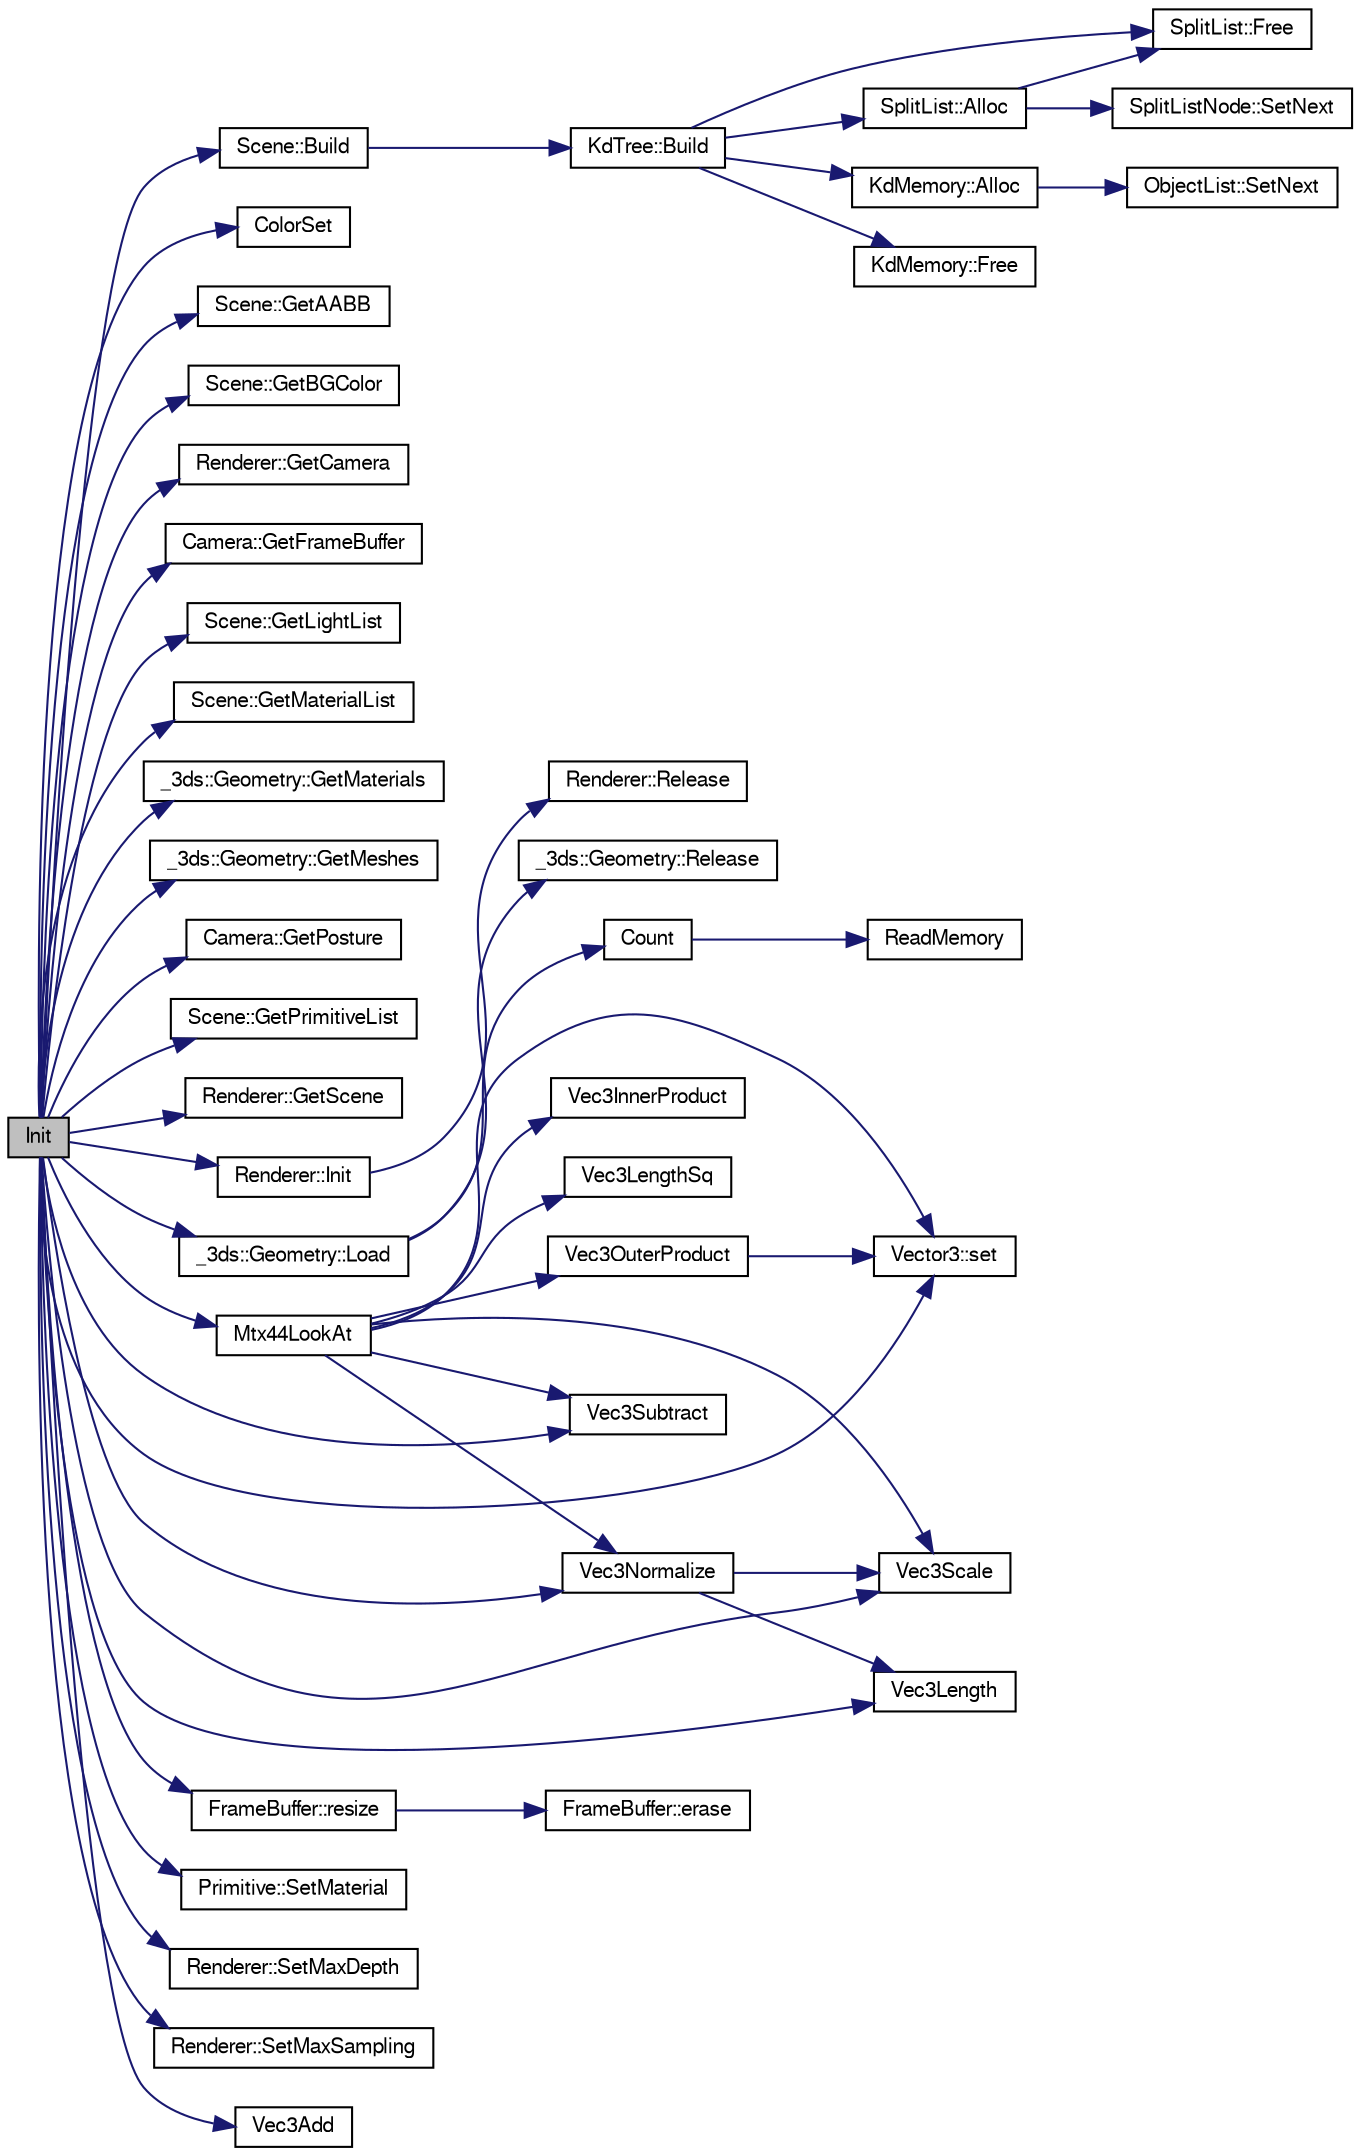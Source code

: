 digraph G
{
  edge [fontname="FreeSans",fontsize="10",labelfontname="FreeSans",labelfontsize="10"];
  node [fontname="FreeSans",fontsize="10",shape=record];
  rankdir=LR;
  Node1 [label="Init",height=0.2,width=0.4,color="black", fillcolor="grey75", style="filled" fontcolor="black"];
  Node1 -> Node2 [color="midnightblue",fontsize="10",style="solid",fontname="FreeSans"];
  Node2 [label="Scene::Build",height=0.2,width=0.4,color="black", fillcolor="white", style="filled",URL="$class_scene.html#a390dae83545e99ada9f708ba972910de"];
  Node2 -> Node3 [color="midnightblue",fontsize="10",style="solid",fontname="FreeSans"];
  Node3 [label="KdTree::Build",height=0.2,width=0.4,color="black", fillcolor="white", style="filled",URL="$class_kd_tree.html#a8c1f1e0be0d3afcdd6fb9d429dd95598"];
  Node3 -> Node4 [color="midnightblue",fontsize="10",style="solid",fontname="FreeSans"];
  Node4 [label="SplitList::Alloc",height=0.2,width=0.4,color="black", fillcolor="white", style="filled",URL="$class_split_list.html#a8dba9a649ba167cf0af6611ea605973a"];
  Node4 -> Node5 [color="midnightblue",fontsize="10",style="solid",fontname="FreeSans"];
  Node5 [label="SplitList::Free",height=0.2,width=0.4,color="black", fillcolor="white", style="filled",URL="$class_split_list.html#aef012fca6581a48a2bd7f3688a7689d8"];
  Node4 -> Node6 [color="midnightblue",fontsize="10",style="solid",fontname="FreeSans"];
  Node6 [label="SplitListNode::SetNext",height=0.2,width=0.4,color="black", fillcolor="white", style="filled",URL="$class_split_list_node.html#a72deceb4e9b5d984e3956d9b57b44e63"];
  Node3 -> Node7 [color="midnightblue",fontsize="10",style="solid",fontname="FreeSans"];
  Node7 [label="KdMemory::Alloc",height=0.2,width=0.4,color="black", fillcolor="white", style="filled",URL="$class_kd_memory.html#a43fc891b579a7762631fa7c854d7b9b8",tooltip="メモリ確保"];
  Node7 -> Node8 [color="midnightblue",fontsize="10",style="solid",fontname="FreeSans"];
  Node8 [label="ObjectList::SetNext",height=0.2,width=0.4,color="black", fillcolor="white", style="filled",URL="$class_object_list.html#a83555c5f01fc4911ba9f4d51aae32dcd"];
  Node3 -> Node5 [color="midnightblue",fontsize="10",style="solid",fontname="FreeSans"];
  Node3 -> Node9 [color="midnightblue",fontsize="10",style="solid",fontname="FreeSans"];
  Node9 [label="KdMemory::Free",height=0.2,width=0.4,color="black", fillcolor="white", style="filled",URL="$class_kd_memory.html#aea9318fa96fbdc87d7281d01ea89fadd"];
  Node1 -> Node10 [color="midnightblue",fontsize="10",style="solid",fontname="FreeSans"];
  Node10 [label="ColorSet",height=0.2,width=0.4,color="black", fillcolor="white", style="filled",URL="$color_8cpp.html#a5263a29993a2851166c488729b01ee85"];
  Node1 -> Node11 [color="midnightblue",fontsize="10",style="solid",fontname="FreeSans"];
  Node11 [label="Scene::GetAABB",height=0.2,width=0.4,color="black", fillcolor="white", style="filled",URL="$class_scene.html#a82fa7a1c66af24e70eb21bbd69a8c3df"];
  Node1 -> Node12 [color="midnightblue",fontsize="10",style="solid",fontname="FreeSans"];
  Node12 [label="Scene::GetBGColor",height=0.2,width=0.4,color="black", fillcolor="white", style="filled",URL="$class_scene.html#a2fbdfb998ad9a6d9ef044becd893aa29"];
  Node1 -> Node13 [color="midnightblue",fontsize="10",style="solid",fontname="FreeSans"];
  Node13 [label="Renderer::GetCamera",height=0.2,width=0.4,color="black", fillcolor="white", style="filled",URL="$class_renderer.html#a9ea3fd4d04937fd357540af97fdee51c"];
  Node1 -> Node14 [color="midnightblue",fontsize="10",style="solid",fontname="FreeSans"];
  Node14 [label="Camera::GetFrameBuffer",height=0.2,width=0.4,color="black", fillcolor="white", style="filled",URL="$class_camera.html#a25cf5e585ca32815e1a0c488fa83a58e"];
  Node1 -> Node15 [color="midnightblue",fontsize="10",style="solid",fontname="FreeSans"];
  Node15 [label="Scene::GetLightList",height=0.2,width=0.4,color="black", fillcolor="white", style="filled",URL="$class_scene.html#a19d6fd84da187af0ec9f067cd92ba042"];
  Node1 -> Node16 [color="midnightblue",fontsize="10",style="solid",fontname="FreeSans"];
  Node16 [label="Scene::GetMaterialList",height=0.2,width=0.4,color="black", fillcolor="white", style="filled",URL="$class_scene.html#a3c69bd8810ac75cfc267c191ce77cea9"];
  Node1 -> Node17 [color="midnightblue",fontsize="10",style="solid",fontname="FreeSans"];
  Node17 [label="_3ds::Geometry::GetMaterials",height=0.2,width=0.4,color="black", fillcolor="white", style="filled",URL="$class__3ds_1_1_geometry.html#a4bc73433f1d32d70710c2de98f14a57d"];
  Node1 -> Node18 [color="midnightblue",fontsize="10",style="solid",fontname="FreeSans"];
  Node18 [label="_3ds::Geometry::GetMeshes",height=0.2,width=0.4,color="black", fillcolor="white", style="filled",URL="$class__3ds_1_1_geometry.html#a3a7cda239bb6882e5d011636a51a5ba9"];
  Node1 -> Node19 [color="midnightblue",fontsize="10",style="solid",fontname="FreeSans"];
  Node19 [label="Camera::GetPosture",height=0.2,width=0.4,color="black", fillcolor="white", style="filled",URL="$class_camera.html#ac5368bc7c82f767c11da4be5434a7649"];
  Node1 -> Node20 [color="midnightblue",fontsize="10",style="solid",fontname="FreeSans"];
  Node20 [label="Scene::GetPrimitiveList",height=0.2,width=0.4,color="black", fillcolor="white", style="filled",URL="$class_scene.html#a04e4e821dc4c43c13bfadc10d8d975c6"];
  Node1 -> Node21 [color="midnightblue",fontsize="10",style="solid",fontname="FreeSans"];
  Node21 [label="Renderer::GetScene",height=0.2,width=0.4,color="black", fillcolor="white", style="filled",URL="$class_renderer.html#a5e027c73c35ad15c9566ef3f44c3cf0c"];
  Node1 -> Node22 [color="midnightblue",fontsize="10",style="solid",fontname="FreeSans"];
  Node22 [label="Renderer::Init",height=0.2,width=0.4,color="black", fillcolor="white", style="filled",URL="$class_renderer.html#a919dd3310b2427abe522ee40719dc37a"];
  Node22 -> Node23 [color="midnightblue",fontsize="10",style="solid",fontname="FreeSans"];
  Node23 [label="Renderer::Release",height=0.2,width=0.4,color="black", fillcolor="white", style="filled",URL="$class_renderer.html#a08183dd8feee4b43a9ad4a22e3d5b777"];
  Node1 -> Node24 [color="midnightblue",fontsize="10",style="solid",fontname="FreeSans"];
  Node24 [label="_3ds::Geometry::Load",height=0.2,width=0.4,color="black", fillcolor="white", style="filled",URL="$class__3ds_1_1_geometry.html#ac630848b5dd9292103104acff953d149"];
  Node24 -> Node25 [color="midnightblue",fontsize="10",style="solid",fontname="FreeSans"];
  Node25 [label="Count",height=0.2,width=0.4,color="black", fillcolor="white", style="filled",URL="$3ds_8cpp.html#a339a57317f149b6cddf7d967d3448741"];
  Node25 -> Node26 [color="midnightblue",fontsize="10",style="solid",fontname="FreeSans"];
  Node26 [label="ReadMemory",height=0.2,width=0.4,color="black", fillcolor="white", style="filled",URL="$3ds_8cpp.html#ae555120c7158df403674d44f9adf39a1"];
  Node24 -> Node27 [color="midnightblue",fontsize="10",style="solid",fontname="FreeSans"];
  Node27 [label="_3ds::Geometry::Release",height=0.2,width=0.4,color="black", fillcolor="white", style="filled",URL="$class__3ds_1_1_geometry.html#a9c5452e9477797065da6bac5fc36351d"];
  Node1 -> Node28 [color="midnightblue",fontsize="10",style="solid",fontname="FreeSans"];
  Node28 [label="Mtx44LookAt",height=0.2,width=0.4,color="black", fillcolor="white", style="filled",URL="$vecmat_8cpp.html#aa89855bfb3632ddc38c5743869da65c7",tooltip="注視点行列"];
  Node28 -> Node29 [color="midnightblue",fontsize="10",style="solid",fontname="FreeSans"];
  Node29 [label="Vector3::set",height=0.2,width=0.4,color="black", fillcolor="white", style="filled",URL="$class_vector3.html#abf54c2ac867832e23a9afafe04142065",tooltip="設定"];
  Node28 -> Node30 [color="midnightblue",fontsize="10",style="solid",fontname="FreeSans"];
  Node30 [label="Vec3InnerProduct",height=0.2,width=0.4,color="black", fillcolor="white", style="filled",URL="$vector_8cpp.html#a09cb259aa244962bda0ba4b662e981d1",tooltip="内積"];
  Node28 -> Node31 [color="midnightblue",fontsize="10",style="solid",fontname="FreeSans"];
  Node31 [label="Vec3LengthSq",height=0.2,width=0.4,color="black", fillcolor="white", style="filled",URL="$vector_8cpp.html#a216d13a5c8586a3a2e0ae50a156ca264",tooltip="ベクトル平方長"];
  Node28 -> Node32 [color="midnightblue",fontsize="10",style="solid",fontname="FreeSans"];
  Node32 [label="Vec3Normalize",height=0.2,width=0.4,color="black", fillcolor="white", style="filled",URL="$vector_8cpp.html#adc5ae7e0d032629fdb67b79fffae7d17",tooltip="正規化"];
  Node32 -> Node33 [color="midnightblue",fontsize="10",style="solid",fontname="FreeSans"];
  Node33 [label="Vec3Length",height=0.2,width=0.4,color="black", fillcolor="white", style="filled",URL="$vector_8cpp.html#a83bc74bf4b8af8671603a591ae2875d2",tooltip="ベクトル長"];
  Node32 -> Node34 [color="midnightblue",fontsize="10",style="solid",fontname="FreeSans"];
  Node34 [label="Vec3Scale",height=0.2,width=0.4,color="black", fillcolor="white", style="filled",URL="$vector_8cpp.html#a91dc8d583a80dddafd26b502389fed39",tooltip="スケール"];
  Node28 -> Node35 [color="midnightblue",fontsize="10",style="solid",fontname="FreeSans"];
  Node35 [label="Vec3OuterProduct",height=0.2,width=0.4,color="black", fillcolor="white", style="filled",URL="$vector_8cpp.html#abb74def84e42dd52a51fe0f02f46b862",tooltip="外積"];
  Node35 -> Node29 [color="midnightblue",fontsize="10",style="solid",fontname="FreeSans"];
  Node28 -> Node34 [color="midnightblue",fontsize="10",style="solid",fontname="FreeSans"];
  Node28 -> Node36 [color="midnightblue",fontsize="10",style="solid",fontname="FreeSans"];
  Node36 [label="Vec3Subtract",height=0.2,width=0.4,color="black", fillcolor="white", style="filled",URL="$vector_8cpp.html#a323344562a00b05cc4b702961d472feb",tooltip="減算"];
  Node1 -> Node37 [color="midnightblue",fontsize="10",style="solid",fontname="FreeSans"];
  Node37 [label="FrameBuffer::resize",height=0.2,width=0.4,color="black", fillcolor="white", style="filled",URL="$class_frame_buffer.html#a151eb7692c545e2eb6cb7b360ca64f28",tooltip="リサイズ"];
  Node37 -> Node38 [color="midnightblue",fontsize="10",style="solid",fontname="FreeSans"];
  Node38 [label="FrameBuffer::erase",height=0.2,width=0.4,color="black", fillcolor="white", style="filled",URL="$class_frame_buffer.html#ae7788534175d9d34f7724efce8a3e44f",tooltip="消去"];
  Node1 -> Node29 [color="midnightblue",fontsize="10",style="solid",fontname="FreeSans"];
  Node1 -> Node39 [color="midnightblue",fontsize="10",style="solid",fontname="FreeSans"];
  Node39 [label="Primitive::SetMaterial",height=0.2,width=0.4,color="black", fillcolor="white", style="filled",URL="$class_primitive.html#ae0673f4d4c7c3340f7f2fdb1f500550b"];
  Node1 -> Node40 [color="midnightblue",fontsize="10",style="solid",fontname="FreeSans"];
  Node40 [label="Renderer::SetMaxDepth",height=0.2,width=0.4,color="black", fillcolor="white", style="filled",URL="$class_renderer.html#ae72f4b6a944d18ca31f619cf39f03fdd"];
  Node1 -> Node41 [color="midnightblue",fontsize="10",style="solid",fontname="FreeSans"];
  Node41 [label="Renderer::SetMaxSampling",height=0.2,width=0.4,color="black", fillcolor="white", style="filled",URL="$class_renderer.html#a1991480c53b510baed419ef586f002bf"];
  Node1 -> Node42 [color="midnightblue",fontsize="10",style="solid",fontname="FreeSans"];
  Node42 [label="Vec3Add",height=0.2,width=0.4,color="black", fillcolor="white", style="filled",URL="$vector_8cpp.html#a993e9e4648beb5dde25333fc6bea7774",tooltip="加算"];
  Node1 -> Node33 [color="midnightblue",fontsize="10",style="solid",fontname="FreeSans"];
  Node1 -> Node32 [color="midnightblue",fontsize="10",style="solid",fontname="FreeSans"];
  Node1 -> Node34 [color="midnightblue",fontsize="10",style="solid",fontname="FreeSans"];
  Node1 -> Node36 [color="midnightblue",fontsize="10",style="solid",fontname="FreeSans"];
}
